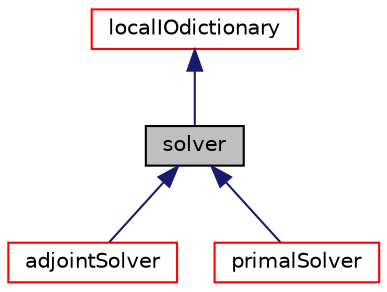 digraph "solver"
{
  bgcolor="transparent";
  edge [fontname="Helvetica",fontsize="10",labelfontname="Helvetica",labelfontsize="10"];
  node [fontname="Helvetica",fontsize="10",shape=record];
  Node1 [label="solver",height=0.2,width=0.4,color="black", fillcolor="grey75", style="filled" fontcolor="black"];
  Node2 -> Node1 [dir="back",color="midnightblue",fontsize="10",style="solid",fontname="Helvetica"];
  Node2 [label="localIOdictionary",height=0.2,width=0.4,color="red",URL="$classFoam_1_1localIOdictionary.html",tooltip="localIOdictionary is derived from IOdictionary but excludes parallel master reading. "];
  Node1 -> Node3 [dir="back",color="midnightblue",fontsize="10",style="solid",fontname="Helvetica"];
  Node3 [label="adjointSolver",height=0.2,width=0.4,color="red",URL="$classFoam_1_1adjointSolver.html",tooltip="Base class for adjoint solvers. "];
  Node1 -> Node4 [dir="back",color="midnightblue",fontsize="10",style="solid",fontname="Helvetica"];
  Node4 [label="primalSolver",height=0.2,width=0.4,color="red",URL="$classFoam_1_1primalSolver.html",tooltip="Base class for primal solvers. "];
}
